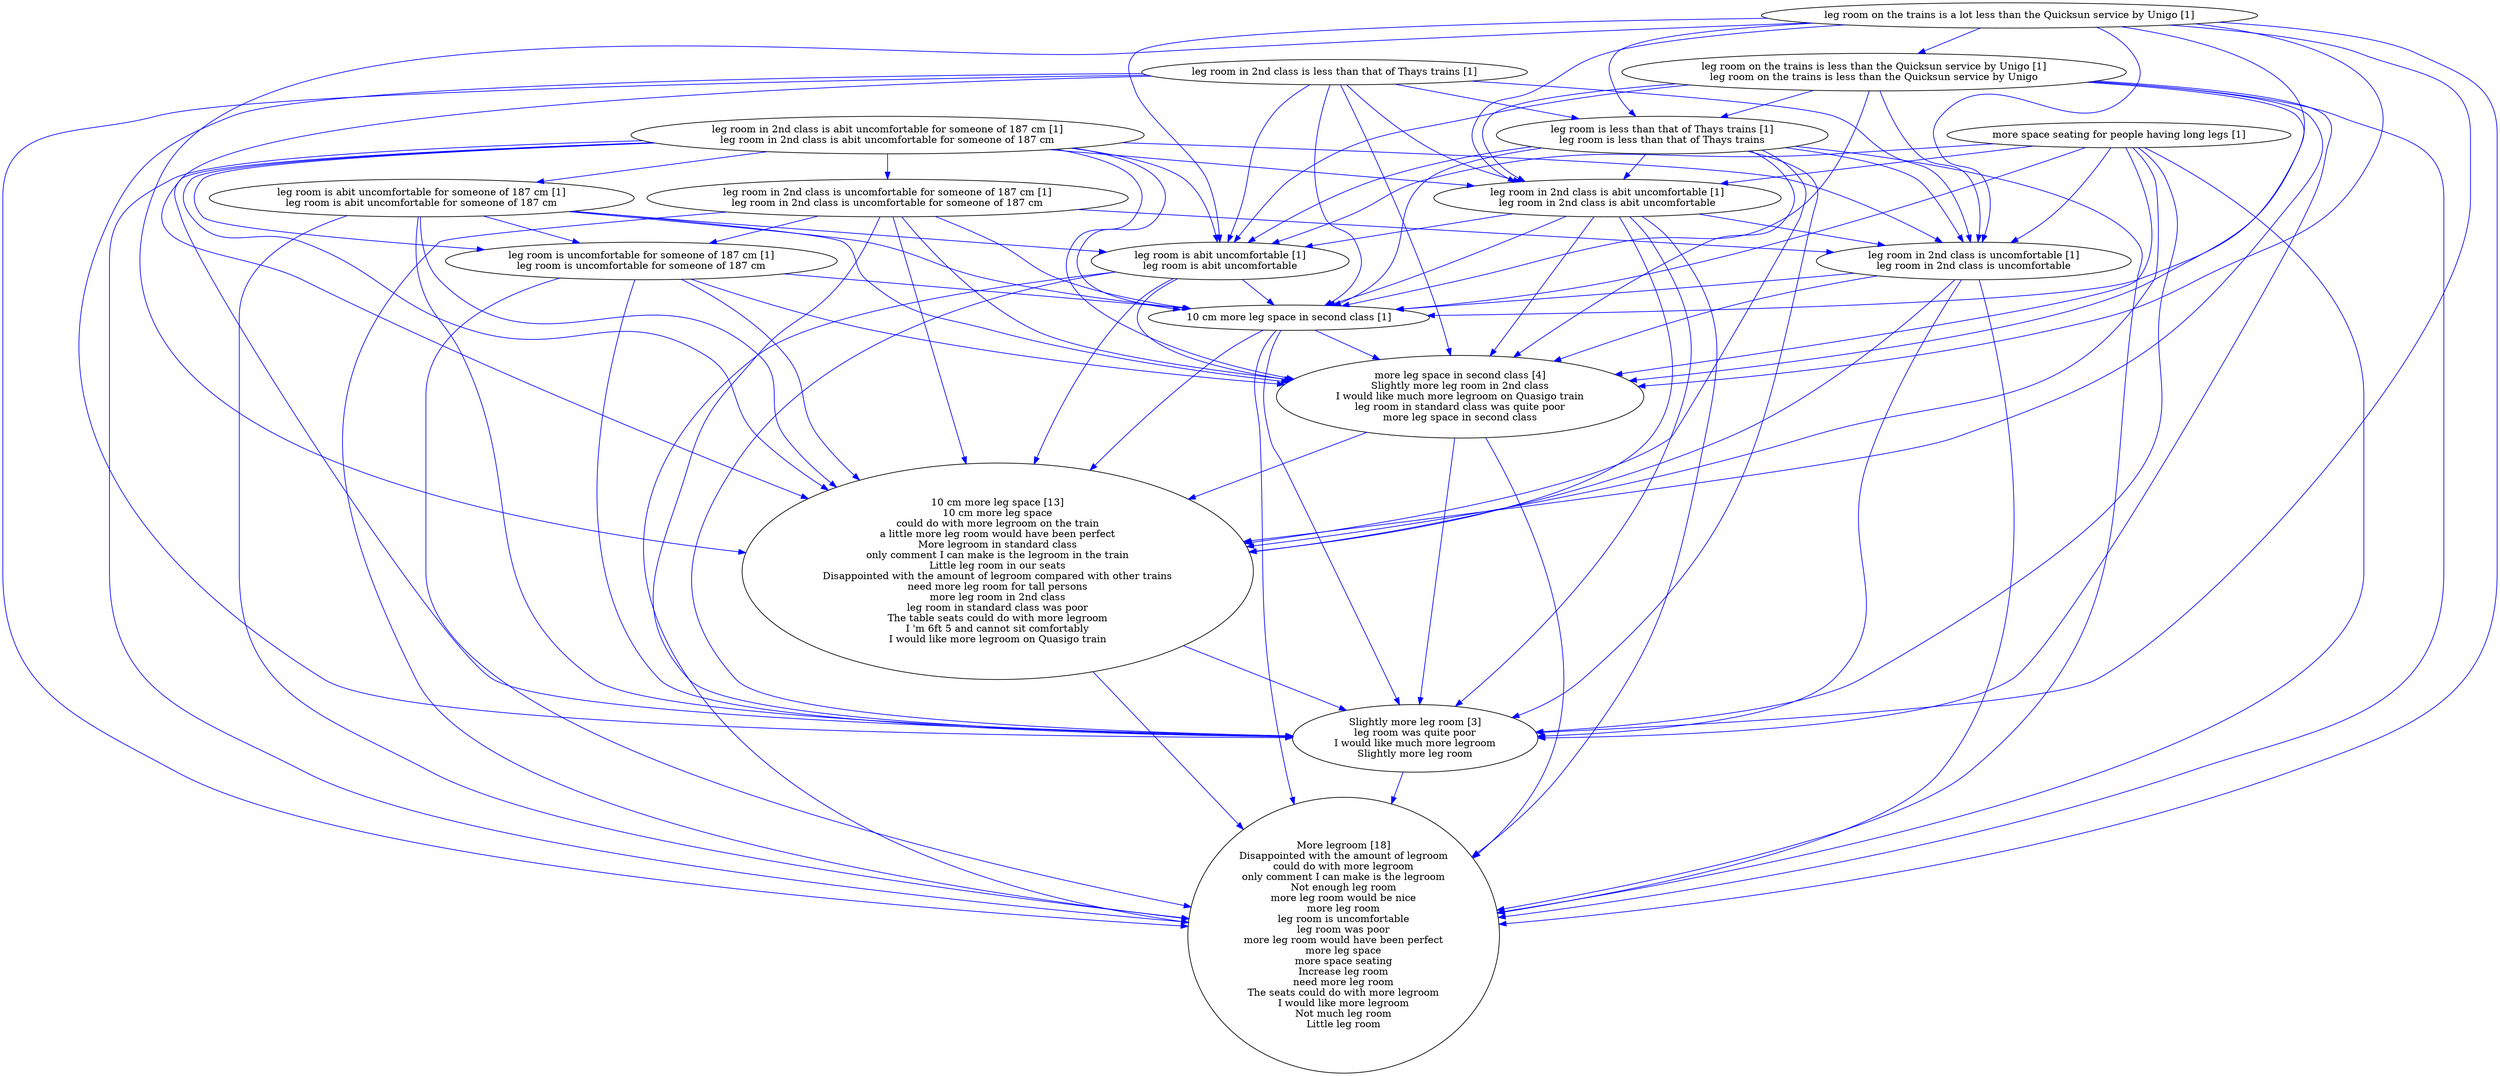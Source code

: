 digraph collapsedGraph {
"Slightly more leg room [3]\nleg room was quite poor\nI would like much more legroom\nSlightly more leg room""more leg space in second class [4]\nSlightly more leg room in 2nd class\nI would like much more legroom on Quasigo train\nleg room in standard class was quite poor\nmore leg space in second class""10 cm more leg space [13]\n10 cm more leg space\ncould do with more legroom on the train\na little more leg room would have been perfect\nMore legroom in standard class\nonly comment I can make is the legroom in the train\nLittle leg room in our seats\nDisappointed with the amount of legroom compared with other trains\nneed more leg room for tall persons\nmore leg room in 2nd class\nleg room in standard class was poor\nThe table seats could do with more legroom\nI 'm 6ft 5 and cannot sit comfortably\nI would like more legroom on Quasigo train""More legroom [18]\nDisappointed with the amount of legroom\ncould do with more legroom\nonly comment I can make is the legroom\nNot enough leg room\nmore leg room would be nice\nmore leg room\nleg room is uncomfortable\nleg room was poor\nmore leg room would have been perfect\nmore leg space\nmore space seating\nIncrease leg room\nneed more leg room\nThe seats could do with more legroom\nI would like more legroom\nNot much leg room\nLittle leg room""10 cm more leg space in second class [1]""leg room in 2nd class is abit uncomfortable for someone of 187 cm [1]\nleg room in 2nd class is abit uncomfortable for someone of 187 cm""leg room is abit uncomfortable for someone of 187 cm [1]\nleg room is abit uncomfortable for someone of 187 cm""leg room is abit uncomfortable [1]\nleg room is abit uncomfortable""leg room is uncomfortable for someone of 187 cm [1]\nleg room is uncomfortable for someone of 187 cm""leg room in 2nd class is abit uncomfortable [1]\nleg room in 2nd class is abit uncomfortable""leg room in 2nd class is uncomfortable [1]\nleg room in 2nd class is uncomfortable""leg room in 2nd class is uncomfortable for someone of 187 cm [1]\nleg room in 2nd class is uncomfortable for someone of 187 cm""leg room in 2nd class is less than that of Thays trains [1]""leg room is less than that of Thays trains [1]\nleg room is less than that of Thays trains""leg room on the trains is a lot less than the Quicksun service by Unigo [1]""leg room on the trains is less than the Quicksun service by Unigo [1]\nleg room on the trains is less than the Quicksun service by Unigo""more space seating for people having long legs [1]""leg room on the trains is less than the Quicksun service by Unigo [1]\nleg room on the trains is less than the Quicksun service by Unigo" -> "leg room is abit uncomfortable [1]\nleg room is abit uncomfortable" [color=blue]
"leg room on the trains is less than the Quicksun service by Unigo [1]\nleg room on the trains is less than the Quicksun service by Unigo" -> "more leg space in second class [4]\nSlightly more leg room in 2nd class\nI would like much more legroom on Quasigo train\nleg room in standard class was quite poor\nmore leg space in second class" [color=blue]
"leg room on the trains is less than the Quicksun service by Unigo [1]\nleg room on the trains is less than the Quicksun service by Unigo" -> "More legroom [18]\nDisappointed with the amount of legroom\ncould do with more legroom\nonly comment I can make is the legroom\nNot enough leg room\nmore leg room would be nice\nmore leg room\nleg room is uncomfortable\nleg room was poor\nmore leg room would have been perfect\nmore leg space\nmore space seating\nIncrease leg room\nneed more leg room\nThe seats could do with more legroom\nI would like more legroom\nNot much leg room\nLittle leg room" [color=blue]
"more space seating for people having long legs [1]" -> "leg room in 2nd class is uncomfortable [1]\nleg room in 2nd class is uncomfortable" [color=blue]
"leg room in 2nd class is abit uncomfortable for someone of 187 cm [1]\nleg room in 2nd class is abit uncomfortable for someone of 187 cm" -> "More legroom [18]\nDisappointed with the amount of legroom\ncould do with more legroom\nonly comment I can make is the legroom\nNot enough leg room\nmore leg room would be nice\nmore leg room\nleg room is uncomfortable\nleg room was poor\nmore leg room would have been perfect\nmore leg space\nmore space seating\nIncrease leg room\nneed more leg room\nThe seats could do with more legroom\nI would like more legroom\nNot much leg room\nLittle leg room" [color=blue]
"more space seating for people having long legs [1]" -> "more leg space in second class [4]\nSlightly more leg room in 2nd class\nI would like much more legroom on Quasigo train\nleg room in standard class was quite poor\nmore leg space in second class" [color=blue]
"more space seating for people having long legs [1]" -> "Slightly more leg room [3]\nleg room was quite poor\nI would like much more legroom\nSlightly more leg room" [color=blue]
"more space seating for people having long legs [1]" -> "More legroom [18]\nDisappointed with the amount of legroom\ncould do with more legroom\nonly comment I can make is the legroom\nNot enough leg room\nmore leg room would be nice\nmore leg room\nleg room is uncomfortable\nleg room was poor\nmore leg room would have been perfect\nmore leg space\nmore space seating\nIncrease leg room\nneed more leg room\nThe seats could do with more legroom\nI would like more legroom\nNot much leg room\nLittle leg room" [color=blue]
"more space seating for people having long legs [1]" -> "10 cm more leg space [13]\n10 cm more leg space\ncould do with more legroom on the train\na little more leg room would have been perfect\nMore legroom in standard class\nonly comment I can make is the legroom in the train\nLittle leg room in our seats\nDisappointed with the amount of legroom compared with other trains\nneed more leg room for tall persons\nmore leg room in 2nd class\nleg room in standard class was poor\nThe table seats could do with more legroom\nI 'm 6ft 5 and cannot sit comfortably\nI would like more legroom on Quasigo train" [color=blue]
"more space seating for people having long legs [1]" -> "leg room in 2nd class is abit uncomfortable [1]\nleg room in 2nd class is abit uncomfortable" [color=blue]
"more space seating for people having long legs [1]" -> "10 cm more leg space in second class [1]" [color=blue]
"10 cm more leg space [13]\n10 cm more leg space\ncould do with more legroom on the train\na little more leg room would have been perfect\nMore legroom in standard class\nonly comment I can make is the legroom in the train\nLittle leg room in our seats\nDisappointed with the amount of legroom compared with other trains\nneed more leg room for tall persons\nmore leg room in 2nd class\nleg room in standard class was poor\nThe table seats could do with more legroom\nI 'm 6ft 5 and cannot sit comfortably\nI would like more legroom on Quasigo train" -> "Slightly more leg room [3]\nleg room was quite poor\nI would like much more legroom\nSlightly more leg room" [color=blue]
"Slightly more leg room [3]\nleg room was quite poor\nI would like much more legroom\nSlightly more leg room" -> "More legroom [18]\nDisappointed with the amount of legroom\ncould do with more legroom\nonly comment I can make is the legroom\nNot enough leg room\nmore leg room would be nice\nmore leg room\nleg room is uncomfortable\nleg room was poor\nmore leg room would have been perfect\nmore leg space\nmore space seating\nIncrease leg room\nneed more leg room\nThe seats could do with more legroom\nI would like more legroom\nNot much leg room\nLittle leg room" [color=blue]
"10 cm more leg space [13]\n10 cm more leg space\ncould do with more legroom on the train\na little more leg room would have been perfect\nMore legroom in standard class\nonly comment I can make is the legroom in the train\nLittle leg room in our seats\nDisappointed with the amount of legroom compared with other trains\nneed more leg room for tall persons\nmore leg room in 2nd class\nleg room in standard class was poor\nThe table seats could do with more legroom\nI 'm 6ft 5 and cannot sit comfortably\nI would like more legroom on Quasigo train" -> "More legroom [18]\nDisappointed with the amount of legroom\ncould do with more legroom\nonly comment I can make is the legroom\nNot enough leg room\nmore leg room would be nice\nmore leg room\nleg room is uncomfortable\nleg room was poor\nmore leg room would have been perfect\nmore leg space\nmore space seating\nIncrease leg room\nneed more leg room\nThe seats could do with more legroom\nI would like more legroom\nNot much leg room\nLittle leg room" [color=blue]
"leg room in 2nd class is uncomfortable [1]\nleg room in 2nd class is uncomfortable" -> "10 cm more leg space [13]\n10 cm more leg space\ncould do with more legroom on the train\na little more leg room would have been perfect\nMore legroom in standard class\nonly comment I can make is the legroom in the train\nLittle leg room in our seats\nDisappointed with the amount of legroom compared with other trains\nneed more leg room for tall persons\nmore leg room in 2nd class\nleg room in standard class was poor\nThe table seats could do with more legroom\nI 'm 6ft 5 and cannot sit comfortably\nI would like more legroom on Quasigo train" [color=blue]
"leg room in 2nd class is uncomfortable [1]\nleg room in 2nd class is uncomfortable" -> "Slightly more leg room [3]\nleg room was quite poor\nI would like much more legroom\nSlightly more leg room" [color=blue]
"leg room on the trains is a lot less than the Quicksun service by Unigo [1]" -> "10 cm more leg space in second class [1]" [color=blue]
"leg room in 2nd class is uncomfortable [1]\nleg room in 2nd class is uncomfortable" -> "more leg space in second class [4]\nSlightly more leg room in 2nd class\nI would like much more legroom on Quasigo train\nleg room in standard class was quite poor\nmore leg space in second class" [color=blue]
"leg room in 2nd class is uncomfortable for someone of 187 cm [1]\nleg room in 2nd class is uncomfortable for someone of 187 cm" -> "More legroom [18]\nDisappointed with the amount of legroom\ncould do with more legroom\nonly comment I can make is the legroom\nNot enough leg room\nmore leg room would be nice\nmore leg room\nleg room is uncomfortable\nleg room was poor\nmore leg room would have been perfect\nmore leg space\nmore space seating\nIncrease leg room\nneed more leg room\nThe seats could do with more legroom\nI would like more legroom\nNot much leg room\nLittle leg room" [color=blue]
"leg room is less than that of Thays trains [1]\nleg room is less than that of Thays trains" -> "More legroom [18]\nDisappointed with the amount of legroom\ncould do with more legroom\nonly comment I can make is the legroom\nNot enough leg room\nmore leg room would be nice\nmore leg room\nleg room is uncomfortable\nleg room was poor\nmore leg room would have been perfect\nmore leg space\nmore space seating\nIncrease leg room\nneed more leg room\nThe seats could do with more legroom\nI would like more legroom\nNot much leg room\nLittle leg room" [color=blue]
"leg room is less than that of Thays trains [1]\nleg room is less than that of Thays trains" -> "more leg space in second class [4]\nSlightly more leg room in 2nd class\nI would like much more legroom on Quasigo train\nleg room in standard class was quite poor\nmore leg space in second class" [color=blue]
"leg room is less than that of Thays trains [1]\nleg room is less than that of Thays trains" -> "leg room is abit uncomfortable [1]\nleg room is abit uncomfortable" [color=blue]
"leg room is less than that of Thays trains [1]\nleg room is less than that of Thays trains" -> "Slightly more leg room [3]\nleg room was quite poor\nI would like much more legroom\nSlightly more leg room" [color=blue]
"leg room is less than that of Thays trains [1]\nleg room is less than that of Thays trains" -> "10 cm more leg space [13]\n10 cm more leg space\ncould do with more legroom on the train\na little more leg room would have been perfect\nMore legroom in standard class\nonly comment I can make is the legroom in the train\nLittle leg room in our seats\nDisappointed with the amount of legroom compared with other trains\nneed more leg room for tall persons\nmore leg room in 2nd class\nleg room in standard class was poor\nThe table seats could do with more legroom\nI 'm 6ft 5 and cannot sit comfortably\nI would like more legroom on Quasigo train" [color=blue]
"leg room in 2nd class is uncomfortable [1]\nleg room in 2nd class is uncomfortable" -> "10 cm more leg space in second class [1]" [color=blue]
"leg room is less than that of Thays trains [1]\nleg room is less than that of Thays trains" -> "leg room in 2nd class is abit uncomfortable [1]\nleg room in 2nd class is abit uncomfortable" [color=blue]
"leg room on the trains is a lot less than the Quicksun service by Unigo [1]" -> "10 cm more leg space [13]\n10 cm more leg space\ncould do with more legroom on the train\na little more leg room would have been perfect\nMore legroom in standard class\nonly comment I can make is the legroom in the train\nLittle leg room in our seats\nDisappointed with the amount of legroom compared with other trains\nneed more leg room for tall persons\nmore leg room in 2nd class\nleg room in standard class was poor\nThe table seats could do with more legroom\nI 'm 6ft 5 and cannot sit comfortably\nI would like more legroom on Quasigo train" [color=blue]
"leg room on the trains is a lot less than the Quicksun service by Unigo [1]" -> "leg room in 2nd class is abit uncomfortable [1]\nleg room in 2nd class is abit uncomfortable" [color=blue]
"leg room on the trains is a lot less than the Quicksun service by Unigo [1]" -> "Slightly more leg room [3]\nleg room was quite poor\nI would like much more legroom\nSlightly more leg room" [color=blue]
"leg room is uncomfortable for someone of 187 cm [1]\nleg room is uncomfortable for someone of 187 cm" -> "more leg space in second class [4]\nSlightly more leg room in 2nd class\nI would like much more legroom on Quasigo train\nleg room in standard class was quite poor\nmore leg space in second class" [color=blue]
"leg room is uncomfortable for someone of 187 cm [1]\nleg room is uncomfortable for someone of 187 cm" -> "More legroom [18]\nDisappointed with the amount of legroom\ncould do with more legroom\nonly comment I can make is the legroom\nNot enough leg room\nmore leg room would be nice\nmore leg room\nleg room is uncomfortable\nleg room was poor\nmore leg room would have been perfect\nmore leg space\nmore space seating\nIncrease leg room\nneed more leg room\nThe seats could do with more legroom\nI would like more legroom\nNot much leg room\nLittle leg room" [color=blue]
"more leg space in second class [4]\nSlightly more leg room in 2nd class\nI would like much more legroom on Quasigo train\nleg room in standard class was quite poor\nmore leg space in second class" -> "10 cm more leg space [13]\n10 cm more leg space\ncould do with more legroom on the train\na little more leg room would have been perfect\nMore legroom in standard class\nonly comment I can make is the legroom in the train\nLittle leg room in our seats\nDisappointed with the amount of legroom compared with other trains\nneed more leg room for tall persons\nmore leg room in 2nd class\nleg room in standard class was poor\nThe table seats could do with more legroom\nI 'm 6ft 5 and cannot sit comfortably\nI would like more legroom on Quasigo train" [color=blue]
"leg room on the trains is a lot less than the Quicksun service by Unigo [1]" -> "leg room is less than that of Thays trains [1]\nleg room is less than that of Thays trains" [color=blue]
"leg room on the trains is a lot less than the Quicksun service by Unigo [1]" -> "leg room in 2nd class is uncomfortable [1]\nleg room in 2nd class is uncomfortable" [color=blue]
"leg room in 2nd class is uncomfortable for someone of 187 cm [1]\nleg room in 2nd class is uncomfortable for someone of 187 cm" -> "more leg space in second class [4]\nSlightly more leg room in 2nd class\nI would like much more legroom on Quasigo train\nleg room in standard class was quite poor\nmore leg space in second class" [color=blue]
"leg room is uncomfortable for someone of 187 cm [1]\nleg room is uncomfortable for someone of 187 cm" -> "Slightly more leg room [3]\nleg room was quite poor\nI would like much more legroom\nSlightly more leg room" [color=blue]
"leg room is uncomfortable for someone of 187 cm [1]\nleg room is uncomfortable for someone of 187 cm" -> "10 cm more leg space [13]\n10 cm more leg space\ncould do with more legroom on the train\na little more leg room would have been perfect\nMore legroom in standard class\nonly comment I can make is the legroom in the train\nLittle leg room in our seats\nDisappointed with the amount of legroom compared with other trains\nneed more leg room for tall persons\nmore leg room in 2nd class\nleg room in standard class was poor\nThe table seats could do with more legroom\nI 'm 6ft 5 and cannot sit comfortably\nI would like more legroom on Quasigo train" [color=blue]
"leg room is less than that of Thays trains [1]\nleg room is less than that of Thays trains" -> "10 cm more leg space in second class [1]" [color=blue]
"leg room is uncomfortable for someone of 187 cm [1]\nleg room is uncomfortable for someone of 187 cm" -> "10 cm more leg space in second class [1]" [color=blue]
"leg room is less than that of Thays trains [1]\nleg room is less than that of Thays trains" -> "leg room in 2nd class is uncomfortable [1]\nleg room in 2nd class is uncomfortable" [color=blue]
"leg room in 2nd class is abit uncomfortable [1]\nleg room in 2nd class is abit uncomfortable" -> "More legroom [18]\nDisappointed with the amount of legroom\ncould do with more legroom\nonly comment I can make is the legroom\nNot enough leg room\nmore leg room would be nice\nmore leg room\nleg room is uncomfortable\nleg room was poor\nmore leg room would have been perfect\nmore leg space\nmore space seating\nIncrease leg room\nneed more leg room\nThe seats could do with more legroom\nI would like more legroom\nNot much leg room\nLittle leg room" [color=blue]
"leg room in 2nd class is uncomfortable for someone of 187 cm [1]\nleg room in 2nd class is uncomfortable for someone of 187 cm" -> "10 cm more leg space [13]\n10 cm more leg space\ncould do with more legroom on the train\na little more leg room would have been perfect\nMore legroom in standard class\nonly comment I can make is the legroom in the train\nLittle leg room in our seats\nDisappointed with the amount of legroom compared with other trains\nneed more leg room for tall persons\nmore leg room in 2nd class\nleg room in standard class was poor\nThe table seats could do with more legroom\nI 'm 6ft 5 and cannot sit comfortably\nI would like more legroom on Quasigo train" [color=blue]
"leg room in 2nd class is uncomfortable for someone of 187 cm [1]\nleg room in 2nd class is uncomfortable for someone of 187 cm" -> "Slightly more leg room [3]\nleg room was quite poor\nI would like much more legroom\nSlightly more leg room" [color=blue]
"leg room in 2nd class is uncomfortable for someone of 187 cm [1]\nleg room in 2nd class is uncomfortable for someone of 187 cm" -> "10 cm more leg space in second class [1]" [color=blue]
"10 cm more leg space in second class [1]" -> "Slightly more leg room [3]\nleg room was quite poor\nI would like much more legroom\nSlightly more leg room" [color=blue]
"10 cm more leg space in second class [1]" -> "more leg space in second class [4]\nSlightly more leg room in 2nd class\nI would like much more legroom on Quasigo train\nleg room in standard class was quite poor\nmore leg space in second class" [color=blue]
"leg room in 2nd class is less than that of Thays trains [1]" -> "More legroom [18]\nDisappointed with the amount of legroom\ncould do with more legroom\nonly comment I can make is the legroom\nNot enough leg room\nmore leg room would be nice\nmore leg room\nleg room is uncomfortable\nleg room was poor\nmore leg room would have been perfect\nmore leg space\nmore space seating\nIncrease leg room\nneed more leg room\nThe seats could do with more legroom\nI would like more legroom\nNot much leg room\nLittle leg room" [color=blue]
"leg room in 2nd class is less than that of Thays trains [1]" -> "leg room is abit uncomfortable [1]\nleg room is abit uncomfortable" [color=blue]
"leg room is abit uncomfortable for someone of 187 cm [1]\nleg room is abit uncomfortable for someone of 187 cm" -> "Slightly more leg room [3]\nleg room was quite poor\nI would like much more legroom\nSlightly more leg room" [color=blue]
"leg room is abit uncomfortable for someone of 187 cm [1]\nleg room is abit uncomfortable for someone of 187 cm" -> "10 cm more leg space [13]\n10 cm more leg space\ncould do with more legroom on the train\na little more leg room would have been perfect\nMore legroom in standard class\nonly comment I can make is the legroom in the train\nLittle leg room in our seats\nDisappointed with the amount of legroom compared with other trains\nneed more leg room for tall persons\nmore leg room in 2nd class\nleg room in standard class was poor\nThe table seats could do with more legroom\nI 'm 6ft 5 and cannot sit comfortably\nI would like more legroom on Quasigo train" [color=blue]
"leg room is abit uncomfortable for someone of 187 cm [1]\nleg room is abit uncomfortable for someone of 187 cm" -> "More legroom [18]\nDisappointed with the amount of legroom\ncould do with more legroom\nonly comment I can make is the legroom\nNot enough leg room\nmore leg room would be nice\nmore leg room\nleg room is uncomfortable\nleg room was poor\nmore leg room would have been perfect\nmore leg space\nmore space seating\nIncrease leg room\nneed more leg room\nThe seats could do with more legroom\nI would like more legroom\nNot much leg room\nLittle leg room" [color=blue]
"10 cm more leg space in second class [1]" -> "More legroom [18]\nDisappointed with the amount of legroom\ncould do with more legroom\nonly comment I can make is the legroom\nNot enough leg room\nmore leg room would be nice\nmore leg room\nleg room is uncomfortable\nleg room was poor\nmore leg room would have been perfect\nmore leg space\nmore space seating\nIncrease leg room\nneed more leg room\nThe seats could do with more legroom\nI would like more legroom\nNot much leg room\nLittle leg room" [color=blue]
"leg room is abit uncomfortable for someone of 187 cm [1]\nleg room is abit uncomfortable for someone of 187 cm" -> "more leg space in second class [4]\nSlightly more leg room in 2nd class\nI would like much more legroom on Quasigo train\nleg room in standard class was quite poor\nmore leg space in second class" [color=blue]
"leg room is abit uncomfortable [1]\nleg room is abit uncomfortable" -> "More legroom [18]\nDisappointed with the amount of legroom\ncould do with more legroom\nonly comment I can make is the legroom\nNot enough leg room\nmore leg room would be nice\nmore leg room\nleg room is uncomfortable\nleg room was poor\nmore leg room would have been perfect\nmore leg space\nmore space seating\nIncrease leg room\nneed more leg room\nThe seats could do with more legroom\nI would like more legroom\nNot much leg room\nLittle leg room" [color=blue]
"leg room is abit uncomfortable [1]\nleg room is abit uncomfortable" -> "more leg space in second class [4]\nSlightly more leg room in 2nd class\nI would like much more legroom on Quasigo train\nleg room in standard class was quite poor\nmore leg space in second class" [color=blue]
"leg room is abit uncomfortable for someone of 187 cm [1]\nleg room is abit uncomfortable for someone of 187 cm" -> "10 cm more leg space in second class [1]" [color=blue]
"leg room on the trains is less than the Quicksun service by Unigo [1]\nleg room on the trains is less than the Quicksun service by Unigo" -> "10 cm more leg space in second class [1]" [color=blue]
"leg room on the trains is less than the Quicksun service by Unigo [1]\nleg room on the trains is less than the Quicksun service by Unigo" -> "Slightly more leg room [3]\nleg room was quite poor\nI would like much more legroom\nSlightly more leg room" [color=blue]
"leg room on the trains is less than the Quicksun service by Unigo [1]\nleg room on the trains is less than the Quicksun service by Unigo" -> "leg room in 2nd class is abit uncomfortable [1]\nleg room in 2nd class is abit uncomfortable" [color=blue]
"leg room on the trains is less than the Quicksun service by Unigo [1]\nleg room on the trains is less than the Quicksun service by Unigo" -> "10 cm more leg space [13]\n10 cm more leg space\ncould do with more legroom on the train\na little more leg room would have been perfect\nMore legroom in standard class\nonly comment I can make is the legroom in the train\nLittle leg room in our seats\nDisappointed with the amount of legroom compared with other trains\nneed more leg room for tall persons\nmore leg room in 2nd class\nleg room in standard class was poor\nThe table seats could do with more legroom\nI 'm 6ft 5 and cannot sit comfortably\nI would like more legroom on Quasigo train" [color=blue]
"10 cm more leg space in second class [1]" -> "10 cm more leg space [13]\n10 cm more leg space\ncould do with more legroom on the train\na little more leg room would have been perfect\nMore legroom in standard class\nonly comment I can make is the legroom in the train\nLittle leg room in our seats\nDisappointed with the amount of legroom compared with other trains\nneed more leg room for tall persons\nmore leg room in 2nd class\nleg room in standard class was poor\nThe table seats could do with more legroom\nI 'm 6ft 5 and cannot sit comfortably\nI would like more legroom on Quasigo train" [color=blue]
"leg room on the trains is less than the Quicksun service by Unigo [1]\nleg room on the trains is less than the Quicksun service by Unigo" -> "leg room in 2nd class is uncomfortable [1]\nleg room in 2nd class is uncomfortable" [color=blue]
"leg room on the trains is less than the Quicksun service by Unigo [1]\nleg room on the trains is less than the Quicksun service by Unigo" -> "leg room is less than that of Thays trains [1]\nleg room is less than that of Thays trains" [color=blue]
"leg room in 2nd class is less than that of Thays trains [1]" -> "leg room in 2nd class is uncomfortable [1]\nleg room in 2nd class is uncomfortable" [color=blue]
"leg room on the trains is a lot less than the Quicksun service by Unigo [1]" -> "more leg space in second class [4]\nSlightly more leg room in 2nd class\nI would like much more legroom on Quasigo train\nleg room in standard class was quite poor\nmore leg space in second class" [color=blue]
"leg room on the trains is a lot less than the Quicksun service by Unigo [1]" -> "More legroom [18]\nDisappointed with the amount of legroom\ncould do with more legroom\nonly comment I can make is the legroom\nNot enough leg room\nmore leg room would be nice\nmore leg room\nleg room is uncomfortable\nleg room was poor\nmore leg room would have been perfect\nmore leg space\nmore space seating\nIncrease leg room\nneed more leg room\nThe seats could do with more legroom\nI would like more legroom\nNot much leg room\nLittle leg room" [color=blue]
"leg room on the trains is a lot less than the Quicksun service by Unigo [1]" -> "leg room is abit uncomfortable [1]\nleg room is abit uncomfortable" [color=blue]
"more leg space in second class [4]\nSlightly more leg room in 2nd class\nI would like much more legroom on Quasigo train\nleg room in standard class was quite poor\nmore leg space in second class" -> "Slightly more leg room [3]\nleg room was quite poor\nI would like much more legroom\nSlightly more leg room" [color=blue]
"leg room in 2nd class is less than that of Thays trains [1]" -> "more leg space in second class [4]\nSlightly more leg room in 2nd class\nI would like much more legroom on Quasigo train\nleg room in standard class was quite poor\nmore leg space in second class" [color=blue]
"leg room in 2nd class is less than that of Thays trains [1]" -> "10 cm more leg space in second class [1]" [color=blue]
"leg room in 2nd class is less than that of Thays trains [1]" -> "10 cm more leg space [13]\n10 cm more leg space\ncould do with more legroom on the train\na little more leg room would have been perfect\nMore legroom in standard class\nonly comment I can make is the legroom in the train\nLittle leg room in our seats\nDisappointed with the amount of legroom compared with other trains\nneed more leg room for tall persons\nmore leg room in 2nd class\nleg room in standard class was poor\nThe table seats could do with more legroom\nI 'm 6ft 5 and cannot sit comfortably\nI would like more legroom on Quasigo train" [color=blue]
"more leg space in second class [4]\nSlightly more leg room in 2nd class\nI would like much more legroom on Quasigo train\nleg room in standard class was quite poor\nmore leg space in second class" -> "More legroom [18]\nDisappointed with the amount of legroom\ncould do with more legroom\nonly comment I can make is the legroom\nNot enough leg room\nmore leg room would be nice\nmore leg room\nleg room is uncomfortable\nleg room was poor\nmore leg room would have been perfect\nmore leg space\nmore space seating\nIncrease leg room\nneed more leg room\nThe seats could do with more legroom\nI would like more legroom\nNot much leg room\nLittle leg room" [color=blue]
"leg room in 2nd class is less than that of Thays trains [1]" -> "leg room in 2nd class is abit uncomfortable [1]\nleg room in 2nd class is abit uncomfortable" [color=blue]
"leg room in 2nd class is less than that of Thays trains [1]" -> "Slightly more leg room [3]\nleg room was quite poor\nI would like much more legroom\nSlightly more leg room" [color=blue]
"leg room in 2nd class is abit uncomfortable [1]\nleg room in 2nd class is abit uncomfortable" -> "10 cm more leg space [13]\n10 cm more leg space\ncould do with more legroom on the train\na little more leg room would have been perfect\nMore legroom in standard class\nonly comment I can make is the legroom in the train\nLittle leg room in our seats\nDisappointed with the amount of legroom compared with other trains\nneed more leg room for tall persons\nmore leg room in 2nd class\nleg room in standard class was poor\nThe table seats could do with more legroom\nI 'm 6ft 5 and cannot sit comfortably\nI would like more legroom on Quasigo train" [color=blue]
"leg room in 2nd class is abit uncomfortable [1]\nleg room in 2nd class is abit uncomfortable" -> "Slightly more leg room [3]\nleg room was quite poor\nI would like much more legroom\nSlightly more leg room" [color=blue]
"more space seating for people having long legs [1]" -> "leg room is abit uncomfortable [1]\nleg room is abit uncomfortable" [color=blue]
"leg room in 2nd class is abit uncomfortable [1]\nleg room in 2nd class is abit uncomfortable" -> "more leg space in second class [4]\nSlightly more leg room in 2nd class\nI would like much more legroom on Quasigo train\nleg room in standard class was quite poor\nmore leg space in second class" [color=blue]
"leg room in 2nd class is abit uncomfortable [1]\nleg room in 2nd class is abit uncomfortable" -> "10 cm more leg space in second class [1]" [color=blue]
"leg room is abit uncomfortable [1]\nleg room is abit uncomfortable" -> "10 cm more leg space [13]\n10 cm more leg space\ncould do with more legroom on the train\na little more leg room would have been perfect\nMore legroom in standard class\nonly comment I can make is the legroom in the train\nLittle leg room in our seats\nDisappointed with the amount of legroom compared with other trains\nneed more leg room for tall persons\nmore leg room in 2nd class\nleg room in standard class was poor\nThe table seats could do with more legroom\nI 'm 6ft 5 and cannot sit comfortably\nI would like more legroom on Quasigo train" [color=blue]
"leg room in 2nd class is abit uncomfortable for someone of 187 cm [1]\nleg room in 2nd class is abit uncomfortable for someone of 187 cm" -> "10 cm more leg space in second class [1]" [color=blue]
"leg room is abit uncomfortable [1]\nleg room is abit uncomfortable" -> "Slightly more leg room [3]\nleg room was quite poor\nI would like much more legroom\nSlightly more leg room" [color=blue]
"leg room in 2nd class is uncomfortable [1]\nleg room in 2nd class is uncomfortable" -> "More legroom [18]\nDisappointed with the amount of legroom\ncould do with more legroom\nonly comment I can make is the legroom\nNot enough leg room\nmore leg room would be nice\nmore leg room\nleg room is uncomfortable\nleg room was poor\nmore leg room would have been perfect\nmore leg space\nmore space seating\nIncrease leg room\nneed more leg room\nThe seats could do with more legroom\nI would like more legroom\nNot much leg room\nLittle leg room" [color=blue]
"leg room in 2nd class is abit uncomfortable for someone of 187 cm [1]\nleg room in 2nd class is abit uncomfortable for someone of 187 cm" -> "10 cm more leg space [13]\n10 cm more leg space\ncould do with more legroom on the train\na little more leg room would have been perfect\nMore legroom in standard class\nonly comment I can make is the legroom in the train\nLittle leg room in our seats\nDisappointed with the amount of legroom compared with other trains\nneed more leg room for tall persons\nmore leg room in 2nd class\nleg room in standard class was poor\nThe table seats could do with more legroom\nI 'm 6ft 5 and cannot sit comfortably\nI would like more legroom on Quasigo train" [color=blue]
"leg room is abit uncomfortable [1]\nleg room is abit uncomfortable" -> "10 cm more leg space in second class [1]" [color=blue]
"leg room in 2nd class is abit uncomfortable for someone of 187 cm [1]\nleg room in 2nd class is abit uncomfortable for someone of 187 cm" -> "Slightly more leg room [3]\nleg room was quite poor\nI would like much more legroom\nSlightly more leg room" [color=blue]
"leg room in 2nd class is abit uncomfortable for someone of 187 cm [1]\nleg room in 2nd class is abit uncomfortable for someone of 187 cm" -> "more leg space in second class [4]\nSlightly more leg room in 2nd class\nI would like much more legroom on Quasigo train\nleg room in standard class was quite poor\nmore leg space in second class" [color=blue]
"leg room in 2nd class is abit uncomfortable for someone of 187 cm [1]\nleg room in 2nd class is abit uncomfortable for someone of 187 cm" -> "leg room is abit uncomfortable for someone of 187 cm [1]\nleg room is abit uncomfortable for someone of 187 cm" [color=blue]
"leg room is abit uncomfortable for someone of 187 cm [1]\nleg room is abit uncomfortable for someone of 187 cm" -> "leg room is abit uncomfortable [1]\nleg room is abit uncomfortable" [color=blue]
"leg room is abit uncomfortable for someone of 187 cm [1]\nleg room is abit uncomfortable for someone of 187 cm" -> "leg room is uncomfortable for someone of 187 cm [1]\nleg room is uncomfortable for someone of 187 cm" [color=blue]
"leg room in 2nd class is abit uncomfortable for someone of 187 cm [1]\nleg room in 2nd class is abit uncomfortable for someone of 187 cm" -> "leg room in 2nd class is abit uncomfortable [1]\nleg room in 2nd class is abit uncomfortable" [color=blue]
"leg room in 2nd class is abit uncomfortable [1]\nleg room in 2nd class is abit uncomfortable" -> "leg room is abit uncomfortable [1]\nleg room is abit uncomfortable" [color=blue]
"leg room in 2nd class is abit uncomfortable [1]\nleg room in 2nd class is abit uncomfortable" -> "leg room in 2nd class is uncomfortable [1]\nleg room in 2nd class is uncomfortable" [color=blue]
"leg room in 2nd class is abit uncomfortable for someone of 187 cm [1]\nleg room in 2nd class is abit uncomfortable for someone of 187 cm" -> "leg room in 2nd class is uncomfortable for someone of 187 cm [1]\nleg room in 2nd class is uncomfortable for someone of 187 cm" [color=blue]
"leg room in 2nd class is uncomfortable for someone of 187 cm [1]\nleg room in 2nd class is uncomfortable for someone of 187 cm" -> "leg room is uncomfortable for someone of 187 cm [1]\nleg room is uncomfortable for someone of 187 cm" [color=blue]
"leg room in 2nd class is uncomfortable for someone of 187 cm [1]\nleg room in 2nd class is uncomfortable for someone of 187 cm" -> "leg room in 2nd class is uncomfortable [1]\nleg room in 2nd class is uncomfortable" [color=blue]
"leg room in 2nd class is abit uncomfortable for someone of 187 cm [1]\nleg room in 2nd class is abit uncomfortable for someone of 187 cm" -> "leg room is uncomfortable for someone of 187 cm [1]\nleg room is uncomfortable for someone of 187 cm" [color=blue]
"leg room in 2nd class is abit uncomfortable for someone of 187 cm [1]\nleg room in 2nd class is abit uncomfortable for someone of 187 cm" -> "leg room is abit uncomfortable [1]\nleg room is abit uncomfortable" [color=blue]
"leg room in 2nd class is abit uncomfortable for someone of 187 cm [1]\nleg room in 2nd class is abit uncomfortable for someone of 187 cm" -> "leg room in 2nd class is uncomfortable [1]\nleg room in 2nd class is uncomfortable" [color=blue]
"leg room in 2nd class is less than that of Thays trains [1]" -> "leg room is less than that of Thays trains [1]\nleg room is less than that of Thays trains" [color=blue]
"leg room on the trains is a lot less than the Quicksun service by Unigo [1]" -> "leg room on the trains is less than the Quicksun service by Unigo [1]\nleg room on the trains is less than the Quicksun service by Unigo" [color=blue]
}